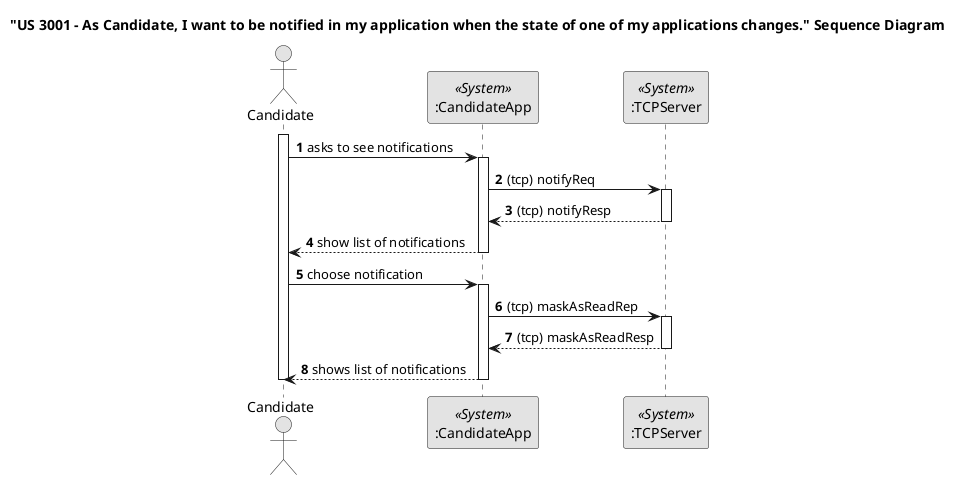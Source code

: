 @startuml
skinparam monochrome true
skinparam packageStyle rectangle
skinparam shadowing false

autonumber

title "US 3001 - As Candidate, I want to be notified in my application when the state of one of my applications changes." Sequence Diagram
'hide footbox
actor "Candidate" as C

participant ":CandidateApp" as CandidateApp <<System>>
participant ":TCPServer" as Server <<System>>

activate C

    C -> CandidateApp : asks to see notifications


        activate CandidateApp

        CandidateApp -> Server : (tcp) notifyReq


         activate Server
         Server--> CandidateApp : (tcp) notifyResp
        deactivate Server

        CandidateApp--> C : show list of notifications

        deactivate CandidateApp

        C->CandidateApp : choose notification

        activate CandidateApp

        CandidateApp -> Server : (tcp) maskAsReadRep

         activate Server
         Server--> CandidateApp : (tcp) maskAsReadResp
        deactivate Server

        CandidateApp-->C :shows list of notifications

       deactivate CandidateApp

deactivate C

@enduml